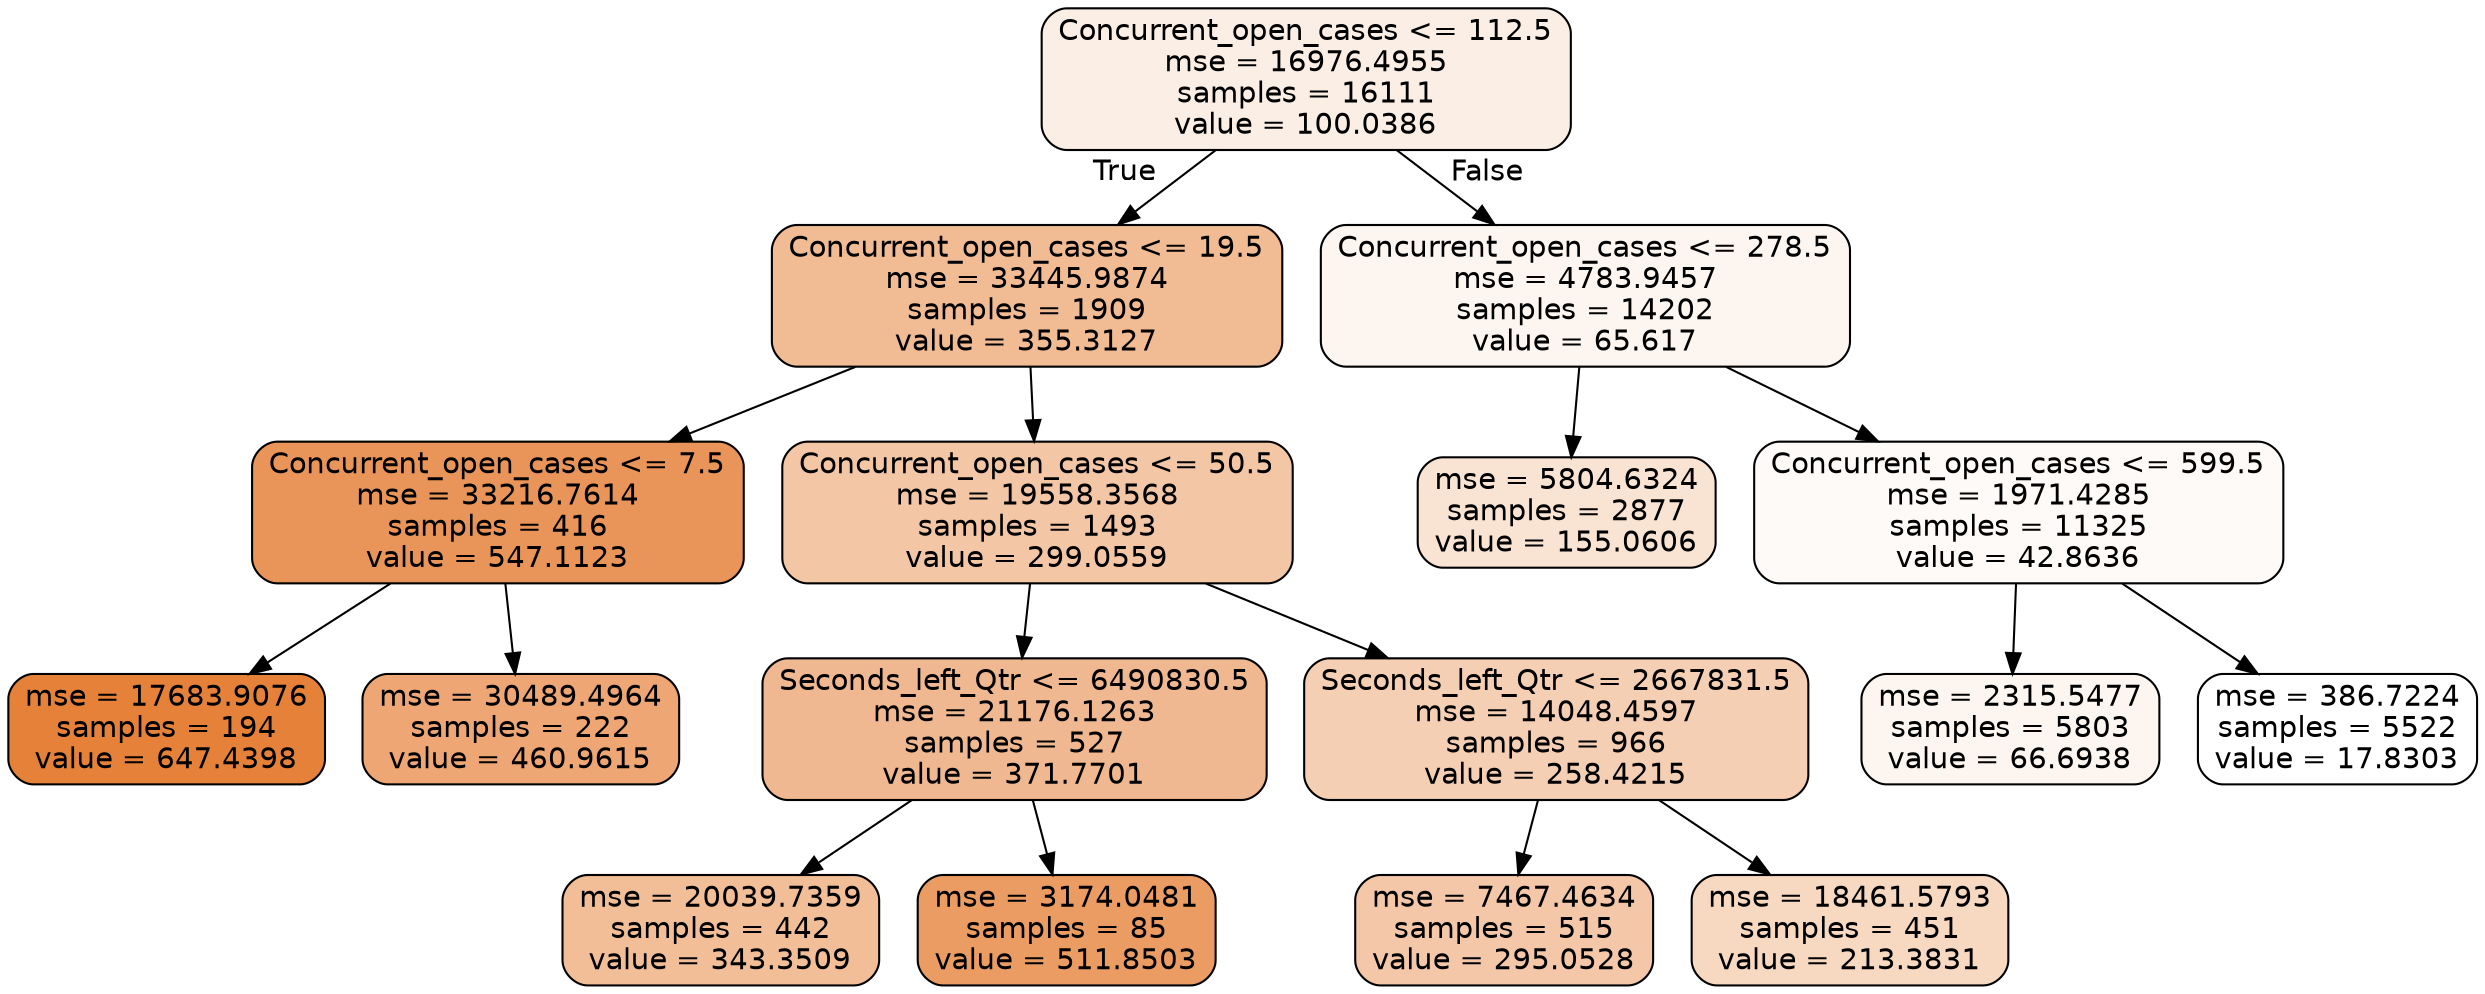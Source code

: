 digraph Tree {
node [shape=box, style="filled, rounded", color="black", fontname=helvetica] ;
edge [fontname=helvetica] ;
0 [label="Concurrent_open_cases <= 112.5\nmse = 16976.4955\nsamples = 16111\nvalue = 100.0386", fillcolor="#e5813921"] ;
1 [label="Concurrent_open_cases <= 19.5\nmse = 33445.9874\nsamples = 1909\nvalue = 355.3127", fillcolor="#e5813989"] ;
0 -> 1 [labeldistance=2.5, labelangle=45, headlabel="True"] ;
5 [label="Concurrent_open_cases <= 7.5\nmse = 33216.7614\nsamples = 416\nvalue = 547.1123", fillcolor="#e58139d6"] ;
1 -> 5 ;
11 [label="mse = 17683.9076\nsamples = 194\nvalue = 647.4398", fillcolor="#e58139ff"] ;
5 -> 11 ;
12 [label="mse = 30489.4964\nsamples = 222\nvalue = 460.9615", fillcolor="#e58139b3"] ;
5 -> 12 ;
6 [label="Concurrent_open_cases <= 50.5\nmse = 19558.3568\nsamples = 1493\nvalue = 299.0559", fillcolor="#e5813972"] ;
1 -> 6 ;
9 [label="Seconds_left_Qtr <= 6490830.5\nmse = 21176.1263\nsamples = 527\nvalue = 371.7701", fillcolor="#e581398f"] ;
6 -> 9 ;
13 [label="mse = 20039.7359\nsamples = 442\nvalue = 343.3509", fillcolor="#e5813984"] ;
9 -> 13 ;
14 [label="mse = 3174.0481\nsamples = 85\nvalue = 511.8503", fillcolor="#e58139c8"] ;
9 -> 14 ;
10 [label="Seconds_left_Qtr <= 2667831.5\nmse = 14048.4597\nsamples = 966\nvalue = 258.4215", fillcolor="#e5813961"] ;
6 -> 10 ;
15 [label="mse = 7467.4634\nsamples = 515\nvalue = 295.0528", fillcolor="#e5813970"] ;
10 -> 15 ;
16 [label="mse = 18461.5793\nsamples = 451\nvalue = 213.3831", fillcolor="#e581394f"] ;
10 -> 16 ;
2 [label="Concurrent_open_cases <= 278.5\nmse = 4783.9457\nsamples = 14202\nvalue = 65.617", fillcolor="#e5813913"] ;
0 -> 2 [labeldistance=2.5, labelangle=-45, headlabel="False"] ;
3 [label="mse = 5804.6324\nsamples = 2877\nvalue = 155.0606", fillcolor="#e5813938"] ;
2 -> 3 ;
4 [label="Concurrent_open_cases <= 599.5\nmse = 1971.4285\nsamples = 11325\nvalue = 42.8636", fillcolor="#e581390a"] ;
2 -> 4 ;
7 [label="mse = 2315.5477\nsamples = 5803\nvalue = 66.6938", fillcolor="#e5813914"] ;
4 -> 7 ;
8 [label="mse = 386.7224\nsamples = 5522\nvalue = 17.8303", fillcolor="#e5813900"] ;
4 -> 8 ;
}